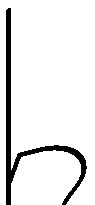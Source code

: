 prologues := 3;     % sortie EPS

beginfig(2);
pickup pencircle xscaled 1 yscaled 2 rotated -45 ;
draw (3,70)--(3,-20)..(7,-26)..(15,-30)..(23,0)..(30,15)..(15,20)..(7,18)--(3,7);
endfig;
end
